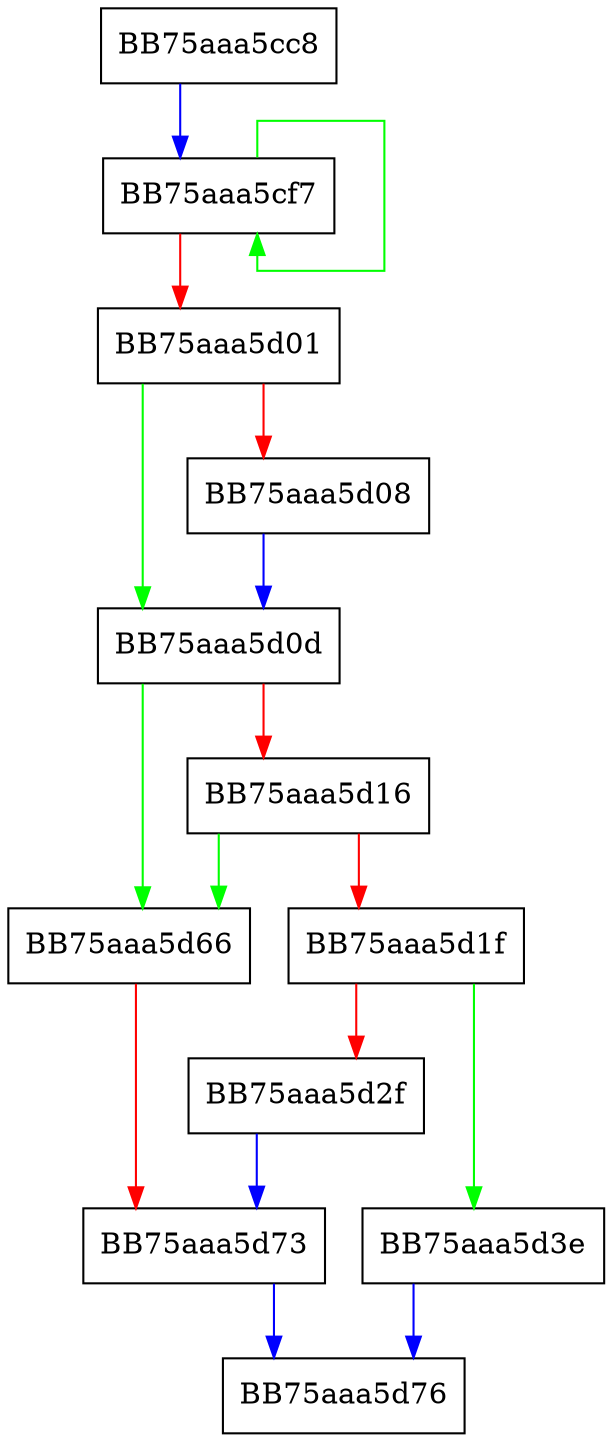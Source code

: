 digraph AppendStringToMultiSz {
  node [shape="box"];
  graph [splines=ortho];
  BB75aaa5cc8 -> BB75aaa5cf7 [color="blue"];
  BB75aaa5cf7 -> BB75aaa5cf7 [color="green"];
  BB75aaa5cf7 -> BB75aaa5d01 [color="red"];
  BB75aaa5d01 -> BB75aaa5d0d [color="green"];
  BB75aaa5d01 -> BB75aaa5d08 [color="red"];
  BB75aaa5d08 -> BB75aaa5d0d [color="blue"];
  BB75aaa5d0d -> BB75aaa5d66 [color="green"];
  BB75aaa5d0d -> BB75aaa5d16 [color="red"];
  BB75aaa5d16 -> BB75aaa5d66 [color="green"];
  BB75aaa5d16 -> BB75aaa5d1f [color="red"];
  BB75aaa5d1f -> BB75aaa5d3e [color="green"];
  BB75aaa5d1f -> BB75aaa5d2f [color="red"];
  BB75aaa5d2f -> BB75aaa5d73 [color="blue"];
  BB75aaa5d3e -> BB75aaa5d76 [color="blue"];
  BB75aaa5d66 -> BB75aaa5d73 [color="red"];
  BB75aaa5d73 -> BB75aaa5d76 [color="blue"];
}